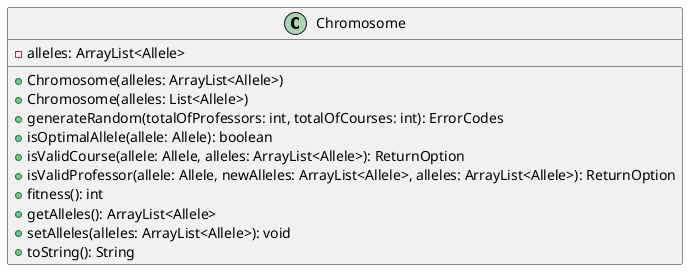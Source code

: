 @startuml
class Chromosome {
  - alleles: ArrayList<Allele>

  + Chromosome(alleles: ArrayList<Allele>)
  + Chromosome(alleles: List<Allele>)
  + generateRandom(totalOfProfessors: int, totalOfCourses: int): ErrorCodes
  + isOptimalAllele(allele: Allele): boolean
  + isValidCourse(allele: Allele, alleles: ArrayList<Allele>): ReturnOption
  + isValidProfessor(allele: Allele, newAlleles: ArrayList<Allele>, alleles: ArrayList<Allele>): ReturnOption
  + fitness(): int
  + getAlleles(): ArrayList<Allele>
  + setAlleles(alleles: ArrayList<Allele>): void
  + toString(): String
}
@enduml
